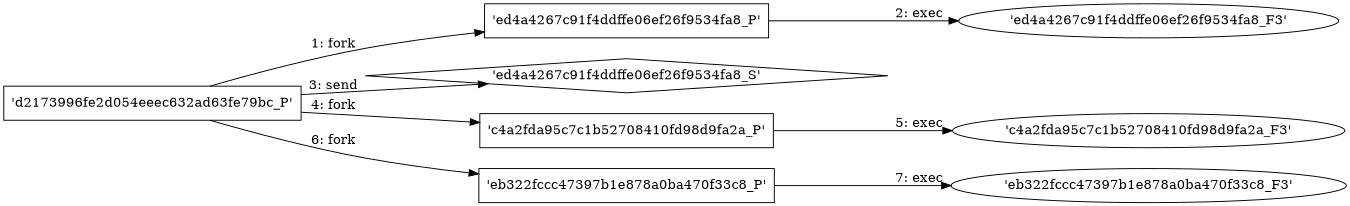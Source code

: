 digraph "D:\Learning\Paper\apt\基于CTI的攻击预警\Dataset\攻击图\ASGfromALLCTI\Microsoft helps defeat Rustock botnet.dot" {
rankdir="LR"
size="9"
fixedsize="false"
splines="true"
nodesep=0.3
ranksep=0
fontsize=10
overlap="scalexy"
engine= "neato"
	"'d2173996fe2d054eeec632ad63fe79bc_P'" [node_type=Process shape=box]
	"'ed4a4267c91f4ddffe06ef26f9534fa8_P'" [node_type=Process shape=box]
	"'d2173996fe2d054eeec632ad63fe79bc_P'" -> "'ed4a4267c91f4ddffe06ef26f9534fa8_P'" [label="1: fork"]
	"'ed4a4267c91f4ddffe06ef26f9534fa8_P'" [node_type=Process shape=box]
	"'ed4a4267c91f4ddffe06ef26f9534fa8_F3'" [node_type=File shape=ellipse]
	"'ed4a4267c91f4ddffe06ef26f9534fa8_P'" -> "'ed4a4267c91f4ddffe06ef26f9534fa8_F3'" [label="2: exec"]
	"'ed4a4267c91f4ddffe06ef26f9534fa8_S'" [node_type=Socket shape=diamond]
	"'d2173996fe2d054eeec632ad63fe79bc_P'" [node_type=Process shape=box]
	"'d2173996fe2d054eeec632ad63fe79bc_P'" -> "'ed4a4267c91f4ddffe06ef26f9534fa8_S'" [label="3: send"]
	"'d2173996fe2d054eeec632ad63fe79bc_P'" [node_type=Process shape=box]
	"'c4a2fda95c7c1b52708410fd98d9fa2a_P'" [node_type=Process shape=box]
	"'d2173996fe2d054eeec632ad63fe79bc_P'" -> "'c4a2fda95c7c1b52708410fd98d9fa2a_P'" [label="4: fork"]
	"'c4a2fda95c7c1b52708410fd98d9fa2a_P'" [node_type=Process shape=box]
	"'c4a2fda95c7c1b52708410fd98d9fa2a_F3'" [node_type=File shape=ellipse]
	"'c4a2fda95c7c1b52708410fd98d9fa2a_P'" -> "'c4a2fda95c7c1b52708410fd98d9fa2a_F3'" [label="5: exec"]
	"'d2173996fe2d054eeec632ad63fe79bc_P'" [node_type=Process shape=box]
	"'eb322fccc47397b1e878a0ba470f33c8_P'" [node_type=Process shape=box]
	"'d2173996fe2d054eeec632ad63fe79bc_P'" -> "'eb322fccc47397b1e878a0ba470f33c8_P'" [label="6: fork"]
	"'eb322fccc47397b1e878a0ba470f33c8_P'" [node_type=Process shape=box]
	"'eb322fccc47397b1e878a0ba470f33c8_F3'" [node_type=File shape=ellipse]
	"'eb322fccc47397b1e878a0ba470f33c8_P'" -> "'eb322fccc47397b1e878a0ba470f33c8_F3'" [label="7: exec"]
}
